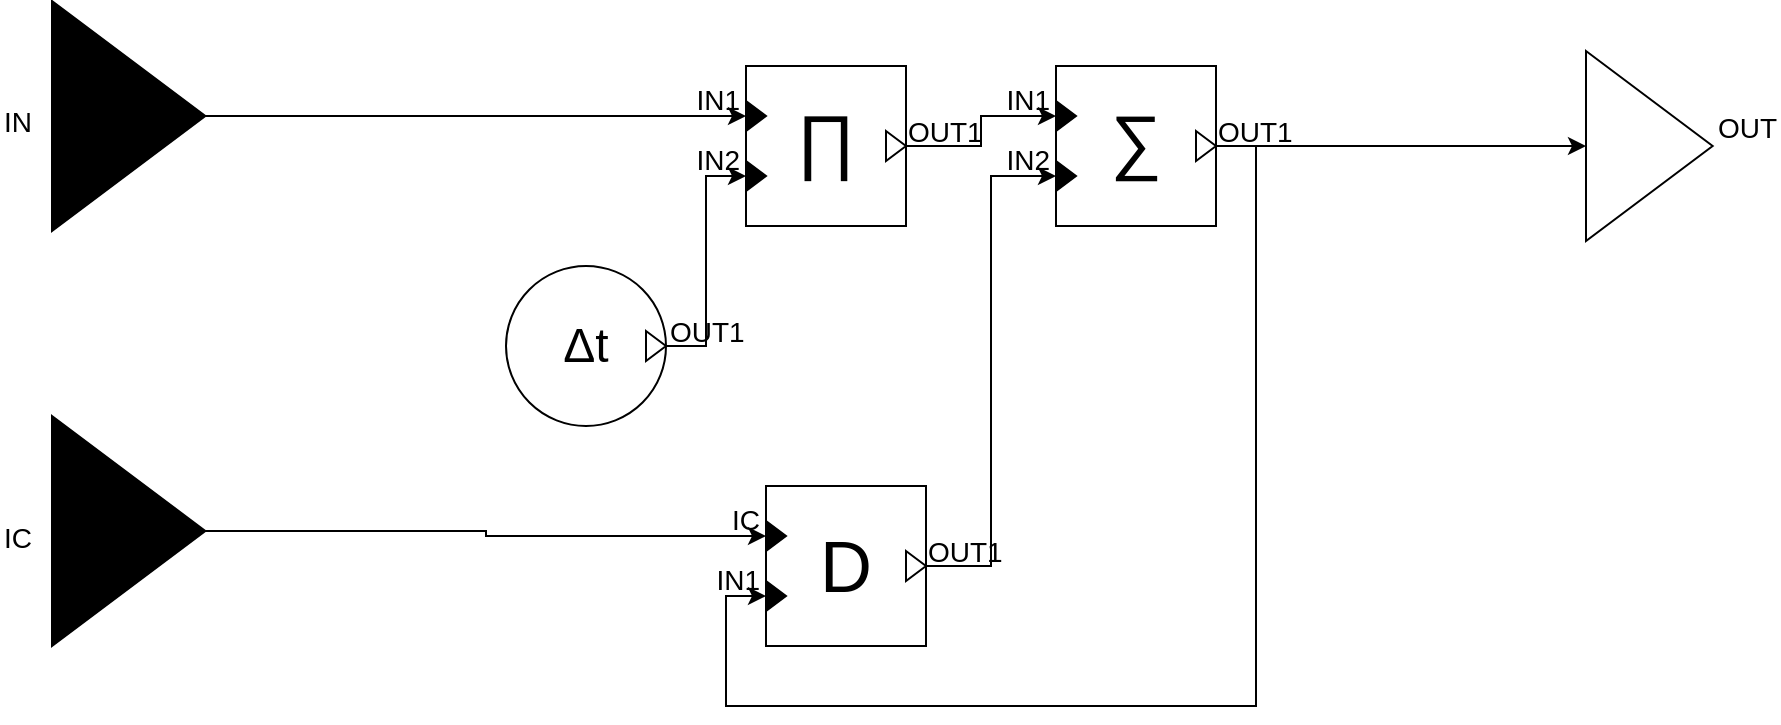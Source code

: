 <mxfile version="24.7.17">
  <diagram name="Page-1" id="_U7D0eipX6wdhZo1n5Hy">
    <mxGraphModel dx="2924" dy="1359" grid="1" gridSize="10" guides="1" tooltips="1" connect="1" arrows="1" fold="1" page="1" pageScale="1" pageWidth="850" pageHeight="1100" math="0" shadow="0">
      <root>
        <mxCell id="0" />
        <mxCell id="1" parent="0" />
        <object label="%symbol%" placeholders="1" block_name="" class_name="DeltaTBlock" symbol="&amp;#916;t" id="eYUBFsWyntfvd2adoRaa-37">
          <mxCell style="ellipse;whiteSpace=wrap;html=1;comic=0;fontSize=24;align=center;allowArrows=0;connectable=0;container=1;collapsible=0;recursiveResize=1;direction=west;resizable=0;metaEdit=1;" vertex="1" parent="1">
            <mxGeometry x="150" y="360" width="80" height="80" as="geometry" />
          </mxCell>
        </object>
        <object label="%name%" placeholders="1" name="OUT1" class_name="OutputPort" id="eYUBFsWyntfvd2adoRaa-38">
          <mxCell style="triangle;fillColor=#ffffff;fontSize=14;points=[[1,0.5]];allowArrows=0;verticalAlign=middle;horizontal=1;spacingTop=0;align=left;spacingLeft=4;spacingRight=0;html=1;comic=0;treeFolding=0;treeMoving=0;movable=1;resizable=0;rotatable=1;deletable=1;editable=1;connectable=1;movableLabel=1;spacing=2;aspect=fixed;metaEdit=1;" vertex="1" parent="eYUBFsWyntfvd2adoRaa-37">
            <mxGeometry x="70" y="32.5" width="10" height="15" as="geometry">
              <mxPoint x="6" y="-7" as="offset" />
            </mxGeometry>
          </mxCell>
        </object>
        <object label="%symbol%" placeholders="1" symbol="D" class_name="DelayBlock" block_name="" id="eYUBFsWyntfvd2adoRaa-39">
          <mxCell style="whiteSpace=wrap;html=1;aspect=fixed;comic=0;fontSize=36;align=center;resizable=0;container=1;collapsible=0;points=[];allowArrows=0;metaEdit=1;connectable=0;" vertex="1" parent="1">
            <mxGeometry x="280" y="470" width="80" height="80" as="geometry" />
          </mxCell>
        </object>
        <object label="%name%" placeholders="1" name="OUT1" class_name="OutputPort" id="eYUBFsWyntfvd2adoRaa-40">
          <mxCell style="triangle;fillColor=#ffffff;fontSize=14;points=[[1,0.5]];allowArrows=0;verticalAlign=middle;horizontal=1;spacingTop=0;align=left;spacingLeft=4;spacingRight=0;html=1;comic=0;treeFolding=0;treeMoving=0;movable=1;resizable=0;rotatable=1;deletable=1;editable=1;connectable=1;movableLabel=1;spacing=2;aspect=fixed;metaEdit=1;" vertex="1" parent="eYUBFsWyntfvd2adoRaa-39">
            <mxGeometry x="70" y="32.5" width="10" height="15" as="geometry">
              <mxPoint x="5" y="-7" as="offset" />
            </mxGeometry>
          </mxCell>
        </object>
        <object label="%name%" placeholders="1" name="IC" class_name="InputPort" id="eYUBFsWyntfvd2adoRaa-41">
          <mxCell style="triangle;fontSize=14;points=[[0,0.5]];allowArrows=0;verticalAlign=middle;horizontal=1;spacingTop=0;align=right;spacingLeft=0;spacingRight=8;html=1;comic=0;treeFolding=0;treeMoving=0;resizable=0;movableLabel=1;spacing=2;aspect=fixed;fillColor=#000000;metaEdit=1;" vertex="1" parent="eYUBFsWyntfvd2adoRaa-39">
            <mxGeometry y="17.5" width="10" height="15" as="geometry">
              <mxPoint x="-4" y="-8" as="offset" />
            </mxGeometry>
          </mxCell>
        </object>
        <object label="%name%" placeholders="1" name="IN1" class_name="InputPort" id="eYUBFsWyntfvd2adoRaa-42">
          <mxCell style="triangle;fontSize=14;points=[[0,0.5]];allowArrows=0;verticalAlign=middle;horizontal=1;spacingTop=0;align=right;spacingLeft=0;spacingRight=8;html=1;comic=0;treeFolding=0;treeMoving=0;resizable=0;movableLabel=1;spacing=2;aspect=fixed;fillColor=#000000;metaEdit=1;" vertex="1" parent="eYUBFsWyntfvd2adoRaa-39">
            <mxGeometry y="47.5" width="10" height="15" as="geometry">
              <mxPoint x="-4" y="-8" as="offset" />
            </mxGeometry>
          </mxCell>
        </object>
        <object label="%symbol%" placeholders="1" symbol="&amp;prod;" class_name="ProductBlock" block_name="" numberOfInputs="2" id="eYUBFsWyntfvd2adoRaa-43">
          <mxCell style="whiteSpace=wrap;html=1;aspect=fixed;comic=0;fontSize=36;align=center;resizable=0;container=1;collapsible=0;points=[];allowArrows=0;spacingTop=-6;metaEdit=1;connectable=0;" vertex="1" parent="1">
            <mxGeometry x="270" y="260" width="80" height="80" as="geometry" />
          </mxCell>
        </object>
        <object label="%name%" placeholders="1" name="OUT1" class_name="OutputPort" id="eYUBFsWyntfvd2adoRaa-44">
          <mxCell style="triangle;fillColor=#ffffff;fontSize=14;points=[[1,0.5]];allowArrows=0;verticalAlign=middle;horizontal=1;spacingTop=0;align=left;spacingLeft=4;spacingRight=0;html=1;comic=0;treeFolding=0;treeMoving=0;movable=1;resizable=0;rotatable=1;deletable=1;editable=1;connectable=1;movableLabel=1;spacing=2;aspect=fixed;metaEdit=1;" vertex="1" parent="eYUBFsWyntfvd2adoRaa-43">
            <mxGeometry x="70" y="32.5" width="10" height="15" as="geometry">
              <mxPoint x="5" y="-7" as="offset" />
            </mxGeometry>
          </mxCell>
        </object>
        <object label="%name%" placeholders="1" name="IN1" class_name="InputPort" id="eYUBFsWyntfvd2adoRaa-45">
          <mxCell style="triangle;fontSize=14;points=[[0,0.5]];allowArrows=0;verticalAlign=middle;horizontal=1;spacingTop=0;align=right;spacingLeft=0;spacingRight=8;html=1;comic=0;treeFolding=0;treeMoving=0;resizable=0;movableLabel=1;spacing=2;aspect=fixed;fillColor=#000000;metaEdit=1;" vertex="1" parent="eYUBFsWyntfvd2adoRaa-43">
            <mxGeometry y="17.5" width="10" height="15" as="geometry">
              <mxPoint x="-4" y="-8" as="offset" />
            </mxGeometry>
          </mxCell>
        </object>
        <object label="%name%" placeholders="1" name="IN2" class_name="InputPort" id="eYUBFsWyntfvd2adoRaa-46">
          <mxCell style="triangle;fontSize=14;points=[[0,0.5]];allowArrows=0;verticalAlign=middle;horizontal=1;spacingTop=0;align=right;spacingLeft=0;spacingRight=8;html=1;comic=0;treeFolding=0;treeMoving=0;resizable=0;movableLabel=1;spacing=2;aspect=fixed;fillColor=#000000;metaEdit=1;" vertex="1" parent="eYUBFsWyntfvd2adoRaa-43">
            <mxGeometry y="47.5" width="10" height="15" as="geometry">
              <mxPoint x="-4" y="-8" as="offset" />
            </mxGeometry>
          </mxCell>
        </object>
        <object label="%symbol%" placeholders="1" symbol="&amp;sum;" class_name="AdderBlock" block_name="" numberOfInputs="2" id="eYUBFsWyntfvd2adoRaa-47">
          <mxCell style="whiteSpace=wrap;html=1;aspect=fixed;comic=0;fontSize=36;align=center;resizable=0;container=1;collapsible=0;points=[];allowArrows=0;spacingTop=-6;metaEdit=1;connectable=0;" vertex="1" parent="1">
            <mxGeometry x="425" y="260" width="80" height="80" as="geometry" />
          </mxCell>
        </object>
        <mxCell id="eYUBFsWyntfvd2adoRaa-55" style="edgeStyle=orthogonalEdgeStyle;rounded=0;orthogonalLoop=1;jettySize=auto;html=1;exitX=1;exitY=0.5;exitDx=0;exitDy=0;" edge="1" parent="eYUBFsWyntfvd2adoRaa-47" source="eYUBFsWyntfvd2adoRaa-48">
          <mxGeometry relative="1" as="geometry">
            <mxPoint x="265" y="40" as="targetPoint" />
          </mxGeometry>
        </mxCell>
        <object label="%name%" placeholders="1" name="OUT1" class_name="OutputPort" id="eYUBFsWyntfvd2adoRaa-48">
          <mxCell style="triangle;fillColor=#ffffff;fontSize=14;points=[[1,0.5]];allowArrows=0;verticalAlign=middle;horizontal=1;spacingTop=0;align=left;spacingLeft=4;spacingRight=0;html=1;comic=0;treeFolding=0;treeMoving=0;movable=1;resizable=0;rotatable=1;deletable=1;editable=1;connectable=1;movableLabel=1;spacing=2;aspect=fixed;metaEdit=1;" vertex="1" parent="eYUBFsWyntfvd2adoRaa-47">
            <mxGeometry x="70" y="32.5" width="10" height="15" as="geometry">
              <mxPoint x="5" y="-7" as="offset" />
            </mxGeometry>
          </mxCell>
        </object>
        <object label="%name%" placeholders="1" name="IN1" class_name="InputPort" id="eYUBFsWyntfvd2adoRaa-49">
          <mxCell style="triangle;fontSize=14;points=[[0,0.5]];allowArrows=0;verticalAlign=middle;horizontal=1;spacingTop=0;align=right;spacingLeft=0;spacingRight=8;html=1;comic=0;treeFolding=0;treeMoving=0;resizable=0;movableLabel=1;spacing=2;aspect=fixed;fillColor=#000000;metaEdit=1;" vertex="1" parent="eYUBFsWyntfvd2adoRaa-47">
            <mxGeometry y="17.5" width="10" height="15" as="geometry">
              <mxPoint x="-4" y="-8" as="offset" />
            </mxGeometry>
          </mxCell>
        </object>
        <object label="%name%" placeholders="1" name="IN2" class_name="InputPort" id="eYUBFsWyntfvd2adoRaa-50">
          <mxCell style="triangle;fontSize=14;points=[[0,0.5]];allowArrows=0;verticalAlign=middle;horizontal=1;spacingTop=0;align=right;spacingLeft=0;spacingRight=8;html=1;comic=0;treeFolding=0;treeMoving=0;resizable=0;movableLabel=1;spacing=2;aspect=fixed;fillColor=#000000;metaEdit=1;" vertex="1" parent="eYUBFsWyntfvd2adoRaa-47">
            <mxGeometry y="47.5" width="10" height="15" as="geometry">
              <mxPoint x="-4" y="-8" as="offset" />
            </mxGeometry>
          </mxCell>
        </object>
        <mxCell id="eYUBFsWyntfvd2adoRaa-51" style="edgeStyle=orthogonalEdgeStyle;rounded=0;orthogonalLoop=1;jettySize=auto;html=1;exitX=1;exitY=0.5;exitDx=0;exitDy=0;entryX=0;entryY=0.5;entryDx=0;entryDy=0;" edge="1" parent="1" source="eYUBFsWyntfvd2adoRaa-38" target="eYUBFsWyntfvd2adoRaa-46">
          <mxGeometry relative="1" as="geometry">
            <mxPoint x="220" y="310" as="targetPoint" />
          </mxGeometry>
        </mxCell>
        <mxCell id="eYUBFsWyntfvd2adoRaa-52" style="edgeStyle=orthogonalEdgeStyle;rounded=0;orthogonalLoop=1;jettySize=auto;html=1;exitX=1;exitY=0.5;exitDx=0;exitDy=0;" edge="1" parent="1" source="eYUBFsWyntfvd2adoRaa-44" target="eYUBFsWyntfvd2adoRaa-49">
          <mxGeometry relative="1" as="geometry" />
        </mxCell>
        <mxCell id="eYUBFsWyntfvd2adoRaa-53" style="edgeStyle=orthogonalEdgeStyle;rounded=0;orthogonalLoop=1;jettySize=auto;html=1;exitX=1;exitY=0.5;exitDx=0;exitDy=0;entryX=0;entryY=0.5;entryDx=0;entryDy=0;" edge="1" parent="1" source="eYUBFsWyntfvd2adoRaa-40" target="eYUBFsWyntfvd2adoRaa-50">
          <mxGeometry relative="1" as="geometry">
            <mxPoint x="390" y="320" as="targetPoint" />
          </mxGeometry>
        </mxCell>
        <mxCell id="eYUBFsWyntfvd2adoRaa-54" style="edgeStyle=orthogonalEdgeStyle;rounded=0;orthogonalLoop=1;jettySize=auto;html=1;exitX=1;exitY=0.5;exitDx=0;exitDy=0;entryX=0;entryY=0.5;entryDx=0;entryDy=0;" edge="1" parent="1" source="eYUBFsWyntfvd2adoRaa-48" target="eYUBFsWyntfvd2adoRaa-42">
          <mxGeometry relative="1" as="geometry">
            <mxPoint x="570" y="630" as="targetPoint" />
            <Array as="points">
              <mxPoint x="525" y="300" />
              <mxPoint x="525" y="580" />
              <mxPoint x="260" y="580" />
              <mxPoint x="260" y="525" />
            </Array>
          </mxGeometry>
        </mxCell>
        <mxCell id="eYUBFsWyntfvd2adoRaa-59" style="edgeStyle=orthogonalEdgeStyle;rounded=0;orthogonalLoop=1;jettySize=auto;html=1;exitX=1;exitY=0.5;exitDx=0;exitDy=0;entryX=0;entryY=0.5;entryDx=0;entryDy=0;" edge="1" parent="1" source="eYUBFsWyntfvd2adoRaa-56" target="eYUBFsWyntfvd2adoRaa-41">
          <mxGeometry relative="1" as="geometry">
            <Array as="points">
              <mxPoint x="140" y="493" />
              <mxPoint x="140" y="495" />
            </Array>
          </mxGeometry>
        </mxCell>
        <object label="%name%" placeholders="1" name="IC" class_name="InputPort" id="eYUBFsWyntfvd2adoRaa-56">
          <mxCell style="triangle;fontSize=14;points=[[0,0.5],[1,0.5]];allowArrows=0;verticalAlign=middle;horizontal=1;spacingTop=0;align=right;spacingLeft=0;spacingRight=8;html=1;comic=0;treeFolding=0;treeMoving=0;resizable=1;movableLabel=1;spacing=2;aspect=fixed;fillColor=#000000;metaEdit=1;" vertex="1" parent="1">
            <mxGeometry x="-77" y="435" width="76.67" height="115" as="geometry">
              <mxPoint x="-78" y="3" as="offset" />
            </mxGeometry>
          </mxCell>
        </object>
        <mxCell id="eYUBFsWyntfvd2adoRaa-58" style="edgeStyle=orthogonalEdgeStyle;rounded=0;orthogonalLoop=1;jettySize=auto;html=1;exitX=1;exitY=0.5;exitDx=0;exitDy=0;entryX=0;entryY=0.5;entryDx=0;entryDy=0;" edge="1" parent="1" source="eYUBFsWyntfvd2adoRaa-57" target="eYUBFsWyntfvd2adoRaa-45">
          <mxGeometry relative="1" as="geometry" />
        </mxCell>
        <object label="%name%" placeholders="1" name="IN" class_name="InputPort" id="eYUBFsWyntfvd2adoRaa-57">
          <mxCell style="triangle;fontSize=14;points=[[0,0.5],[1,0.5]];allowArrows=0;verticalAlign=middle;horizontal=1;spacingTop=0;align=right;spacingLeft=0;spacingRight=8;html=1;comic=0;treeFolding=0;treeMoving=0;resizable=1;movableLabel=1;spacing=2;aspect=fixed;fillColor=#000000;metaEdit=1;" vertex="1" parent="1">
            <mxGeometry x="-77" y="227.5" width="76.67" height="115" as="geometry">
              <mxPoint x="-78" y="3" as="offset" />
            </mxGeometry>
          </mxCell>
        </object>
        <object label="%name%" placeholders="1" name="OUT" class_name="OutputPort" id="eYUBFsWyntfvd2adoRaa-60">
          <mxCell style="triangle;fillColor=#ffffff;fontSize=14;points=[[0,0.5],[1,0.5]];allowArrows=0;verticalAlign=middle;horizontal=1;spacingTop=0;align=left;spacingLeft=4;spacingRight=0;html=1;comic=0;treeFolding=0;treeMoving=0;movable=1;resizable=1;rotatable=1;deletable=1;editable=1;connectable=1;movableLabel=1;spacing=2;aspect=fixed;metaEdit=1;" vertex="1" parent="1">
            <mxGeometry x="690" y="252.5" width="63.33" height="95" as="geometry">
              <mxPoint x="60" y="-9" as="offset" />
            </mxGeometry>
          </mxCell>
        </object>
      </root>
    </mxGraphModel>
  </diagram>
</mxfile>
